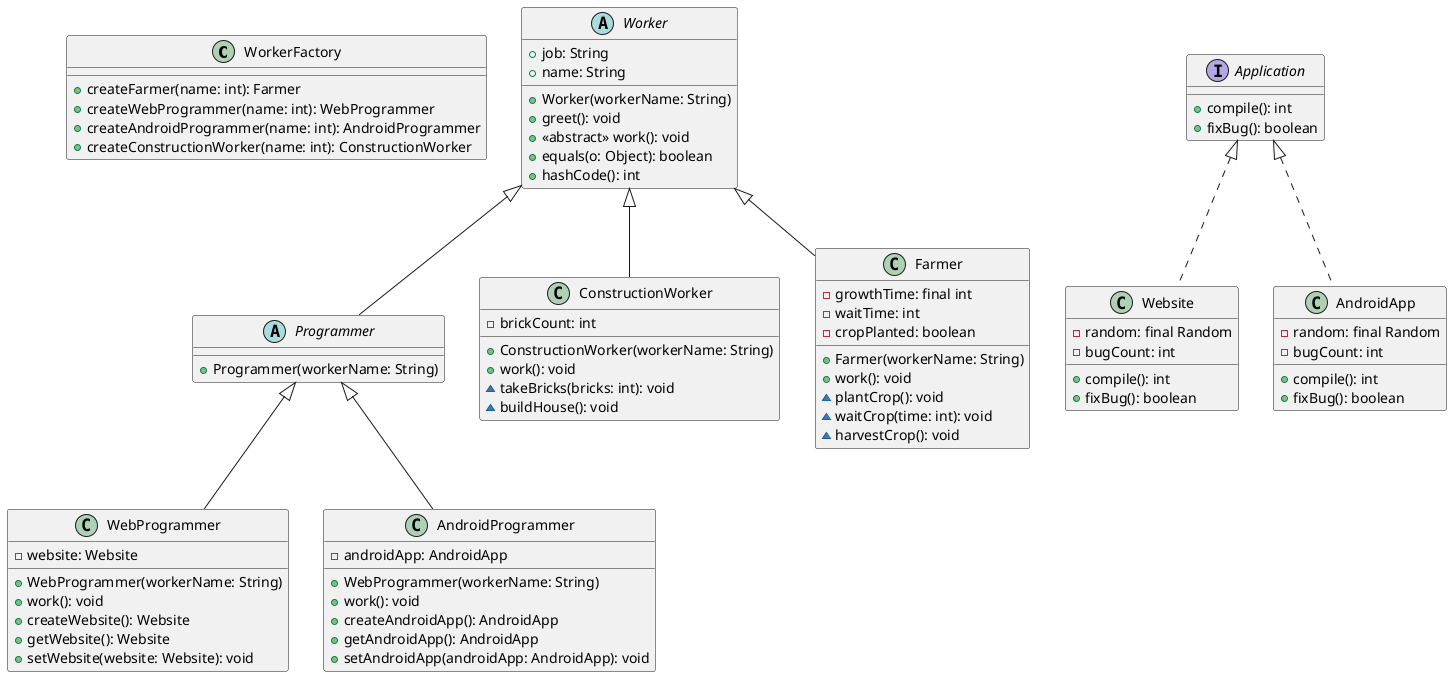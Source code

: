 @startuml

class WorkerFactory {
    +createFarmer(name: int): Farmer
    +createWebProgrammer(name: int): WebProgrammer
    +createAndroidProgrammer(name: int): AndroidProgrammer
    +createConstructionWorker(name: int): ConstructionWorker

}
abstract class Worker {
    +Worker(workerName: String)
    +job: String
    +name: String
    +greet(): void
    +<<abstract>> work(): void
    +equals(o: Object): boolean
    +hashCode(): int
}
abstract class Programmer {
    +Programmer(workerName: String)
}
class WebProgrammer {
    -website: Website
    +WebProgrammer(workerName: String)
    +work(): void
    +createWebsite(): Website
    +getWebsite(): Website
    +setWebsite(website: Website): void
}
class AndroidProgrammer {
    -androidApp: AndroidApp
    +WebProgrammer(workerName: String)
    +work(): void
    +createAndroidApp(): AndroidApp
    +getAndroidApp(): AndroidApp
    +setAndroidApp(androidApp: AndroidApp): void
}
interface Application {
    +compile(): int
    +fixBug(): boolean
}
class Website implements Application {
    -random: final Random
    -bugCount: int
    +compile(): int
    +fixBug(): boolean
}
class AndroidApp implements Application {
    -random: final Random
    -bugCount: int
    +compile(): int
    +fixBug(): boolean
}
class ConstructionWorker {
    +ConstructionWorker(workerName: String)
    +work(): void
    -brickCount: int
    ~takeBricks(bricks: int): void
    ~buildHouse(): void
}
class Farmer {
    +Farmer(workerName: String)
    +work(): void
    -growthTime: final int
    -waitTime: int
    -cropPlanted: boolean
    ~plantCrop(): void
    ~waitCrop(time: int): void
    ~harvestCrop(): void
}
Worker <|-- ConstructionWorker
Worker <|-- Farmer
Worker <|-- Programmer
Programmer <|-- WebProgrammer
Programmer <|-- AndroidProgrammer

@enduml